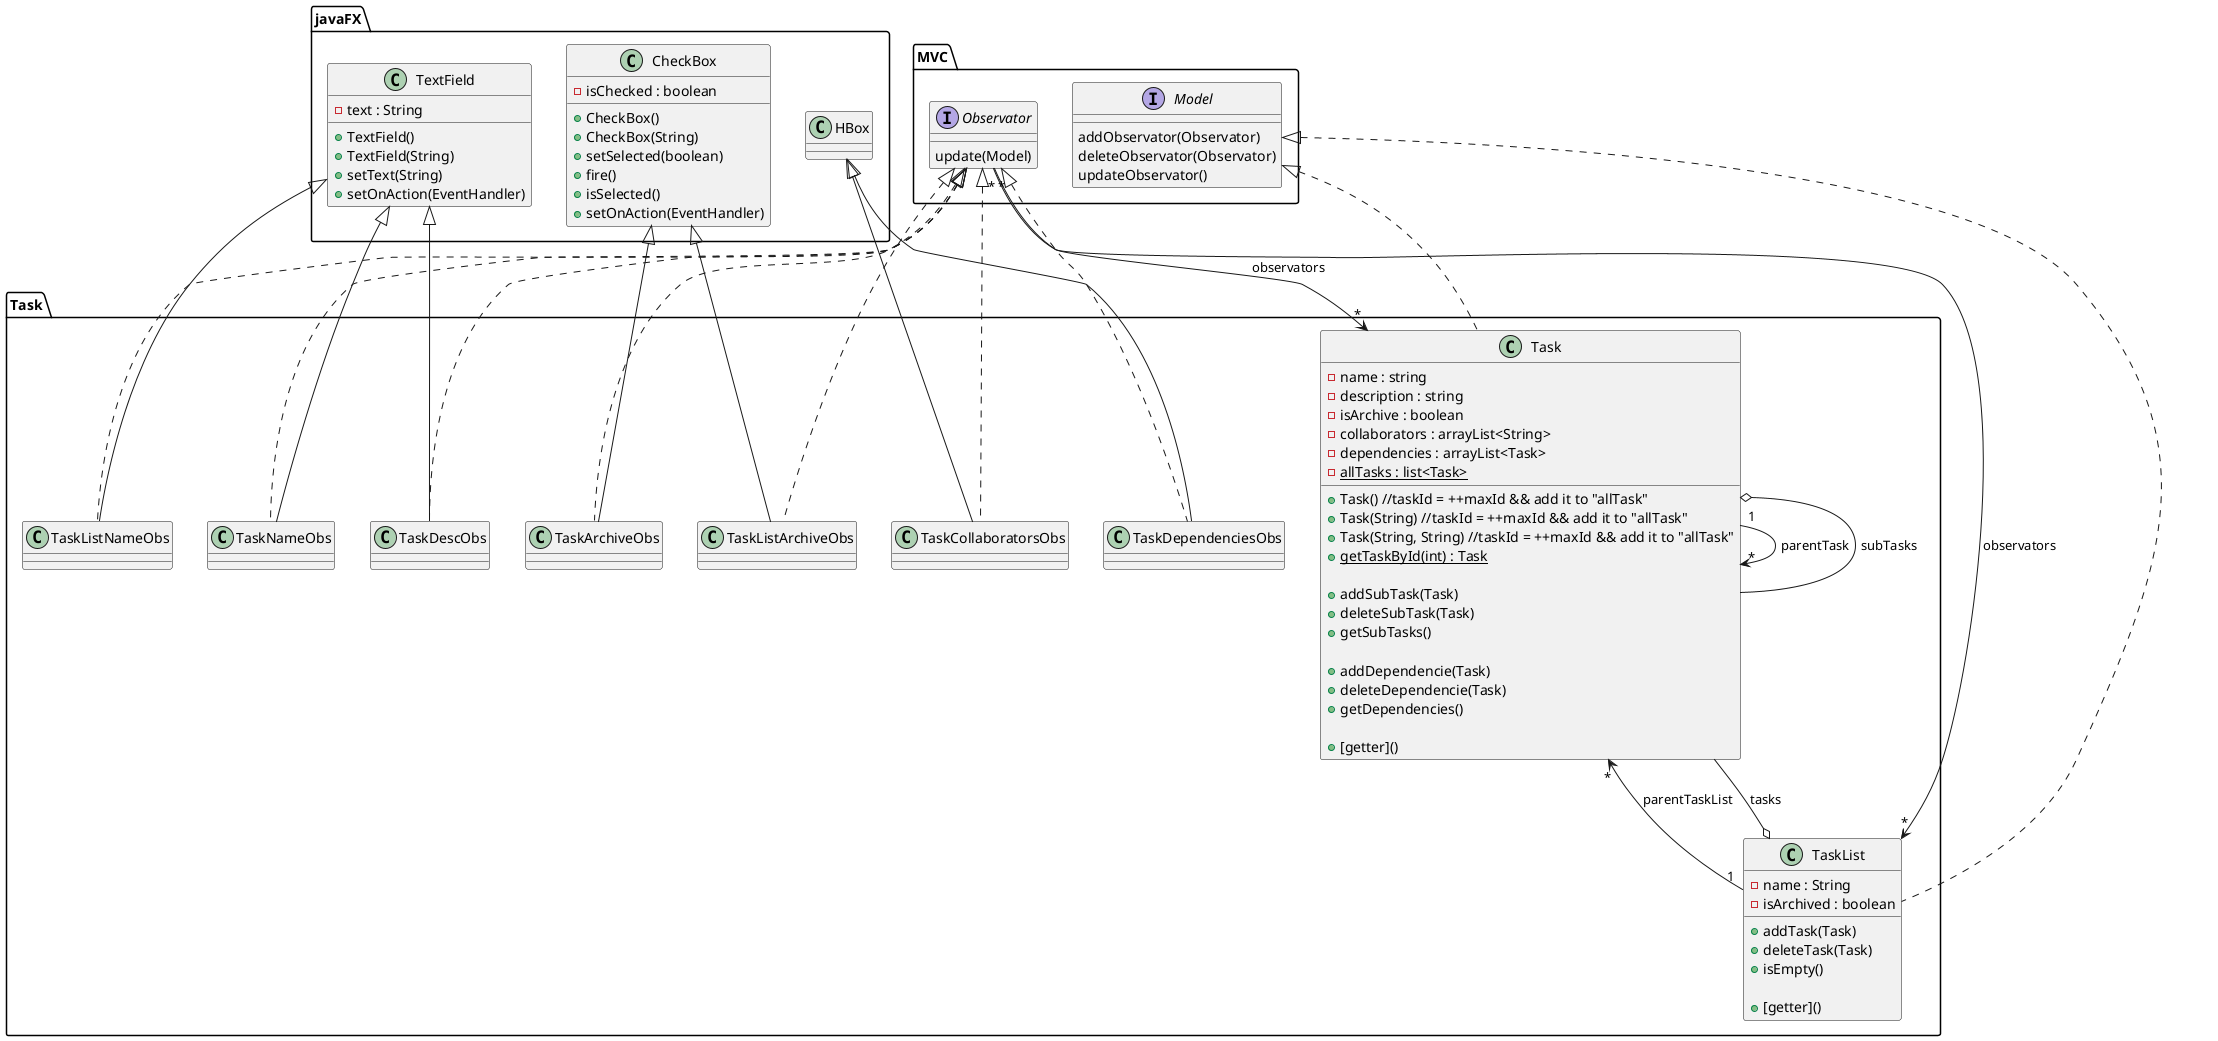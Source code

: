 @startuml

package javaFX {
  class TextField {
    -text : String
    +TextField()
    +TextField(String)
    +setText(String)
    +setOnAction(EventHandler)
  }

  class CheckBox {
    -isChecked : boolean

    +CheckBox()
    +CheckBox(String)
    +setSelected(boolean)
    +fire()
    +isSelected()
    +setOnAction(EventHandler)
  }
}

package MVC {
  interface Model {
    addObservator(Observator)
    deleteObservator(Observator)
    updateObservator()
  }

  interface Observator {
    update(Model)
  }
}

package Task {

  class Task implements MVC.Model{
    -name : string
    -description : string
    -isArchive : boolean
    -collaborators : arrayList<String>
    -dependencies : arrayList<Task>
    -{static} allTasks : list<Task>
    +Task() //taskId = ++maxId && add it to "allTask"
    +Task(String) //taskId = ++maxId && add it to "allTask"
    +Task(String, String) //taskId = ++maxId && add it to "allTask"
    +{static}getTaskById(int) : Task

    +addSubTask(Task)
    +deleteSubTask(Task)
    +getSubTasks()

    +addDependencie(Task)
    +deleteDependencie(Task)
    +getDependencies()

    +[getter]()
  }

  class TaskList implements MVC.Model {
    -name : String
    -isArchived : boolean
    +addTask(Task)
    +deleteTask(Task)
    +isEmpty()

    +[getter]()
  }

  class TaskNameObs extends javaFX.TextField implements MVC.Observator {

  }

  class TaskDescObs extends javaFX.TextField implements MVC.Observator {

  }

  class TaskArchiveObs extends javaFX.CheckBox implements MVC.Observator {

  }

  class TaskCollaboratorsObs extends javaFX.HBox implements MVC.Observator {

  }

  class TaskDependenciesObs extends javaFX.HBox implements MVC.Observator {

  }


  class TaskListNameObs extends javaFX.TextField implements MVC.Observator {

  }

  class TaskListArchiveObs extends javaFX.CheckBox implements MVC.Observator {

  }

  Task "*" <-up- "1" Task : parentTask
  Task "*" <-- "1" TaskList : parentTaskList
  Task o-- Task : subTasks
  Task "*" <-- "*" MVC.Observator : observators

  TaskList o-- Task : tasks
  TaskList "*" <-- "*" MVC.Observator : observators
}

@enduml